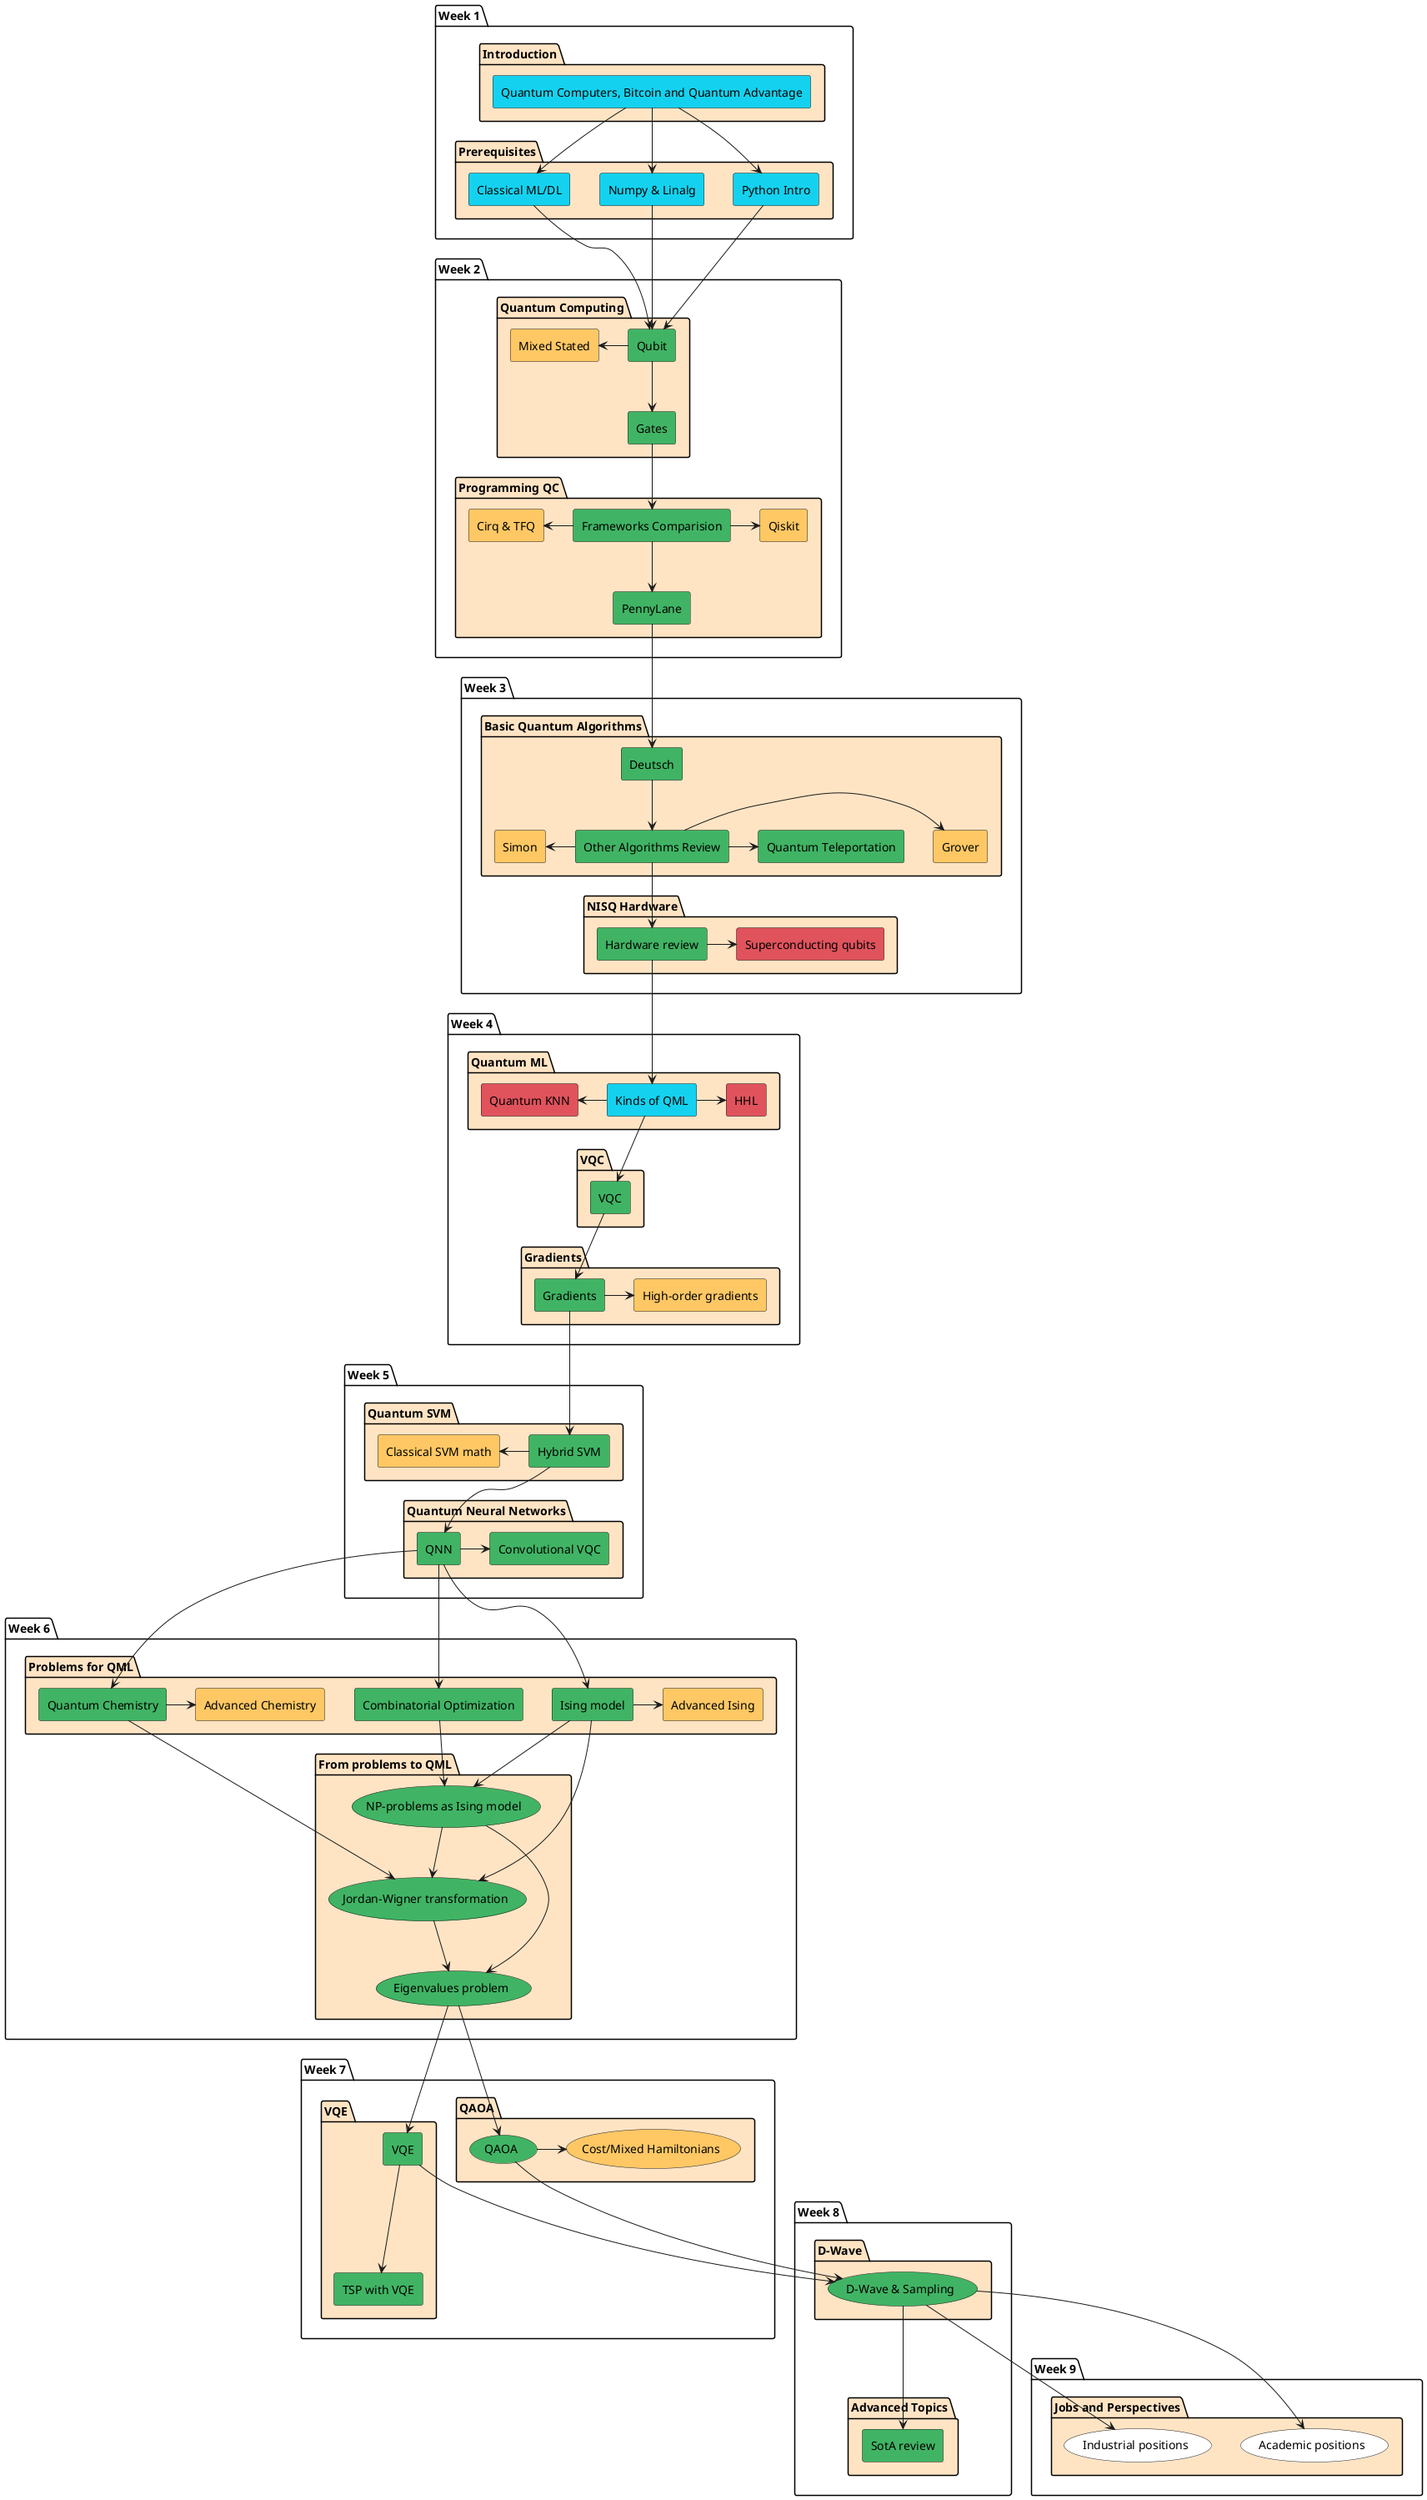 @startuml
package "Week 1" {
        package "Introduction" #Bisque {
                rectangle "Quantum Computers, Bitcoin and Quantum Advantage" as intro1 #14D2EF
        }

        package "Prerequisites" #Bisque {
                rectangle "Python Intro" as python #14D2EF
                rectangle "Numpy & Linalg" as numpy #14D2EF
                rectangle "Classical ML/DL" as ml #14D2EF
        }
}

package "Week 2" {
        package "Quantum Computing" as qci #Bisque {
                rectangle "Qubit" as qubit #40B464
                rectangle "Gates" as gates #40B464
                rectangle "Mixed Stated" as mixed #FFC864
        }

        package "Programming QC" #Bisque {
                rectangle "Frameworks Comparision" as progcomparision #40B464
                rectangle "PennyLane" as pennylane #40B464
                rectangle "Qiskit" as qiskit #FFC864
                rectangle "Cirq & TFQ" as cirq #FFC864
        }
}

package "Week 3" {
        package "Basic Quantum Algorithms" as qalgo #Bisque {
                rectangle "Deutsch" as deutsch #40B464
                rectangle "Other Algorithms Review" as advanced_algos #40B464
                rectangle "Grover" as grover #FFC864
                rectangle "Quantum Teleportation" as qtp #40B464
                rectangle "Simon" as saimon #FFC864
        }

        package "NISQ Hardware" #Bisque {
                rectangle "Hardware review" as review #40B464
                rectangle "Superconducting qubits" as schard #E0535C
        }
}

package "Week 4" {
        package "Quantum ML" #Bisque {
                rectangle "Kinds of QML" as qml_general #14D2EF
                rectangle "HHL" as hhl #E0535C
                rectangle "Quantum KNN" as qknn #E0535C
        }

        package "VQC" #Bisque {
                rectangle "VQC" as vqc #40B464
        }

        package "Gradients" #Bisque {
                rectangle "Gradients" as grad #40B464
                rectangle "High-order gradients" as hograd #FFC864
        }
}

package "Week 5" {
        package "Quantum SVM" #Bisque {
                rectangle "Hybrid SVM" as hsvm #40B464
                rectangle "Classical SVM math" as csvm #FFC864
        }

        package "Quantum Neural Networks" #Bisque {
                rectangle "QNN" as qnn #40B464
                ' rectangle "Barren plateaus" as barren #FFC864
                rectangle "Convolutional VQC" as convvqc #40B464
        }
}

package "Week 6" {
        package "Problems for QML" #Bisque {
                rectangle "Ising model" as ising #40B464
                rectangle "Advanced Ising" as aising #FFC864
                rectangle "Combinatorial Optimization" as copt #40B464
                rectangle "Quantum Chemistry" as qchem #40B464
                rectangle "Advanced Chemistry" as aqchem #FFC864
        }

        package "From problems to QML" #Bisque {
                usecase "NP-problems as Ising model" as npising #40B464
                usecase "Jordan-Wigner transformation" as jordan #40B464
                usecase "Eigenvalues problem" as eigenvals #40B464
        }
}

package "Week 7" {
        package "VQE" #Bisque {
                rectangle "VQE" as vqe #40B464
                rectangle "TSP with VQE" as tspvqe #40B464
        }

        package "QAOA" #Bisque {
                usecase "QAOA" as qaoa #40B464
                usecase "Cost/Mixed Hamiltonians" as hams #FFC864
        }
}

package "Week 8" {
        package "D-Wave" #Bisque {
                usecase "D-Wave & Sampling" as dwave #40B464
        }

        package "Advanced Topics" as adv #Bisque {
                rectangle "SotA review" as sota #40B464
        }
}

package "Week 9" {
        package "Jobs and Perspectives" as jobs #Bisque {
                usecase "Academic positions" as academic #White
                usecase "Industrial positions" as industrial #White
        }
}


intro1 --> python
intro1 --> numpy
intro1 --> ml

python --> qubit
numpy --> qubit
ml --> qubit

qubit --> gates
mixed <- qubit

gates --> progcomparision
progcomparision --> pennylane
cirq <- progcomparision
progcomparision -> qiskit

pennylane --> deutsch

deutsch --> advanced_algos
advanced_algos -> grover
advanced_algos -> qtp
saimon <- advanced_algos

advanced_algos --> review
review -> schard

review --> qml_general

qml_general -> hhl
qknn <- qml_general

qml_general --> vqc

vqc --> grad
grad -> hograd

grad --> hsvm
' barren <- qnn
qnn -> convvqc

hsvm --> qnn
csvm <- hsvm

qnn --> copt
qnn --> ising
qnn --> qchem
qchem -> aqchem
qchem --> jordan
ising -> aising
ising --> npising
ising --> jordan
npising --> jordan
copt --> npising

npising --> eigenvals
jordan --> eigenvals

eigenvals --> vqe
eigenvals --> qaoa

vqe --> tspvqe

qaoa -> hams

qaoa --> dwave
vqe --> dwave

dwave --> academic
dwave --> industrial

dwave --> sota

@enduml
